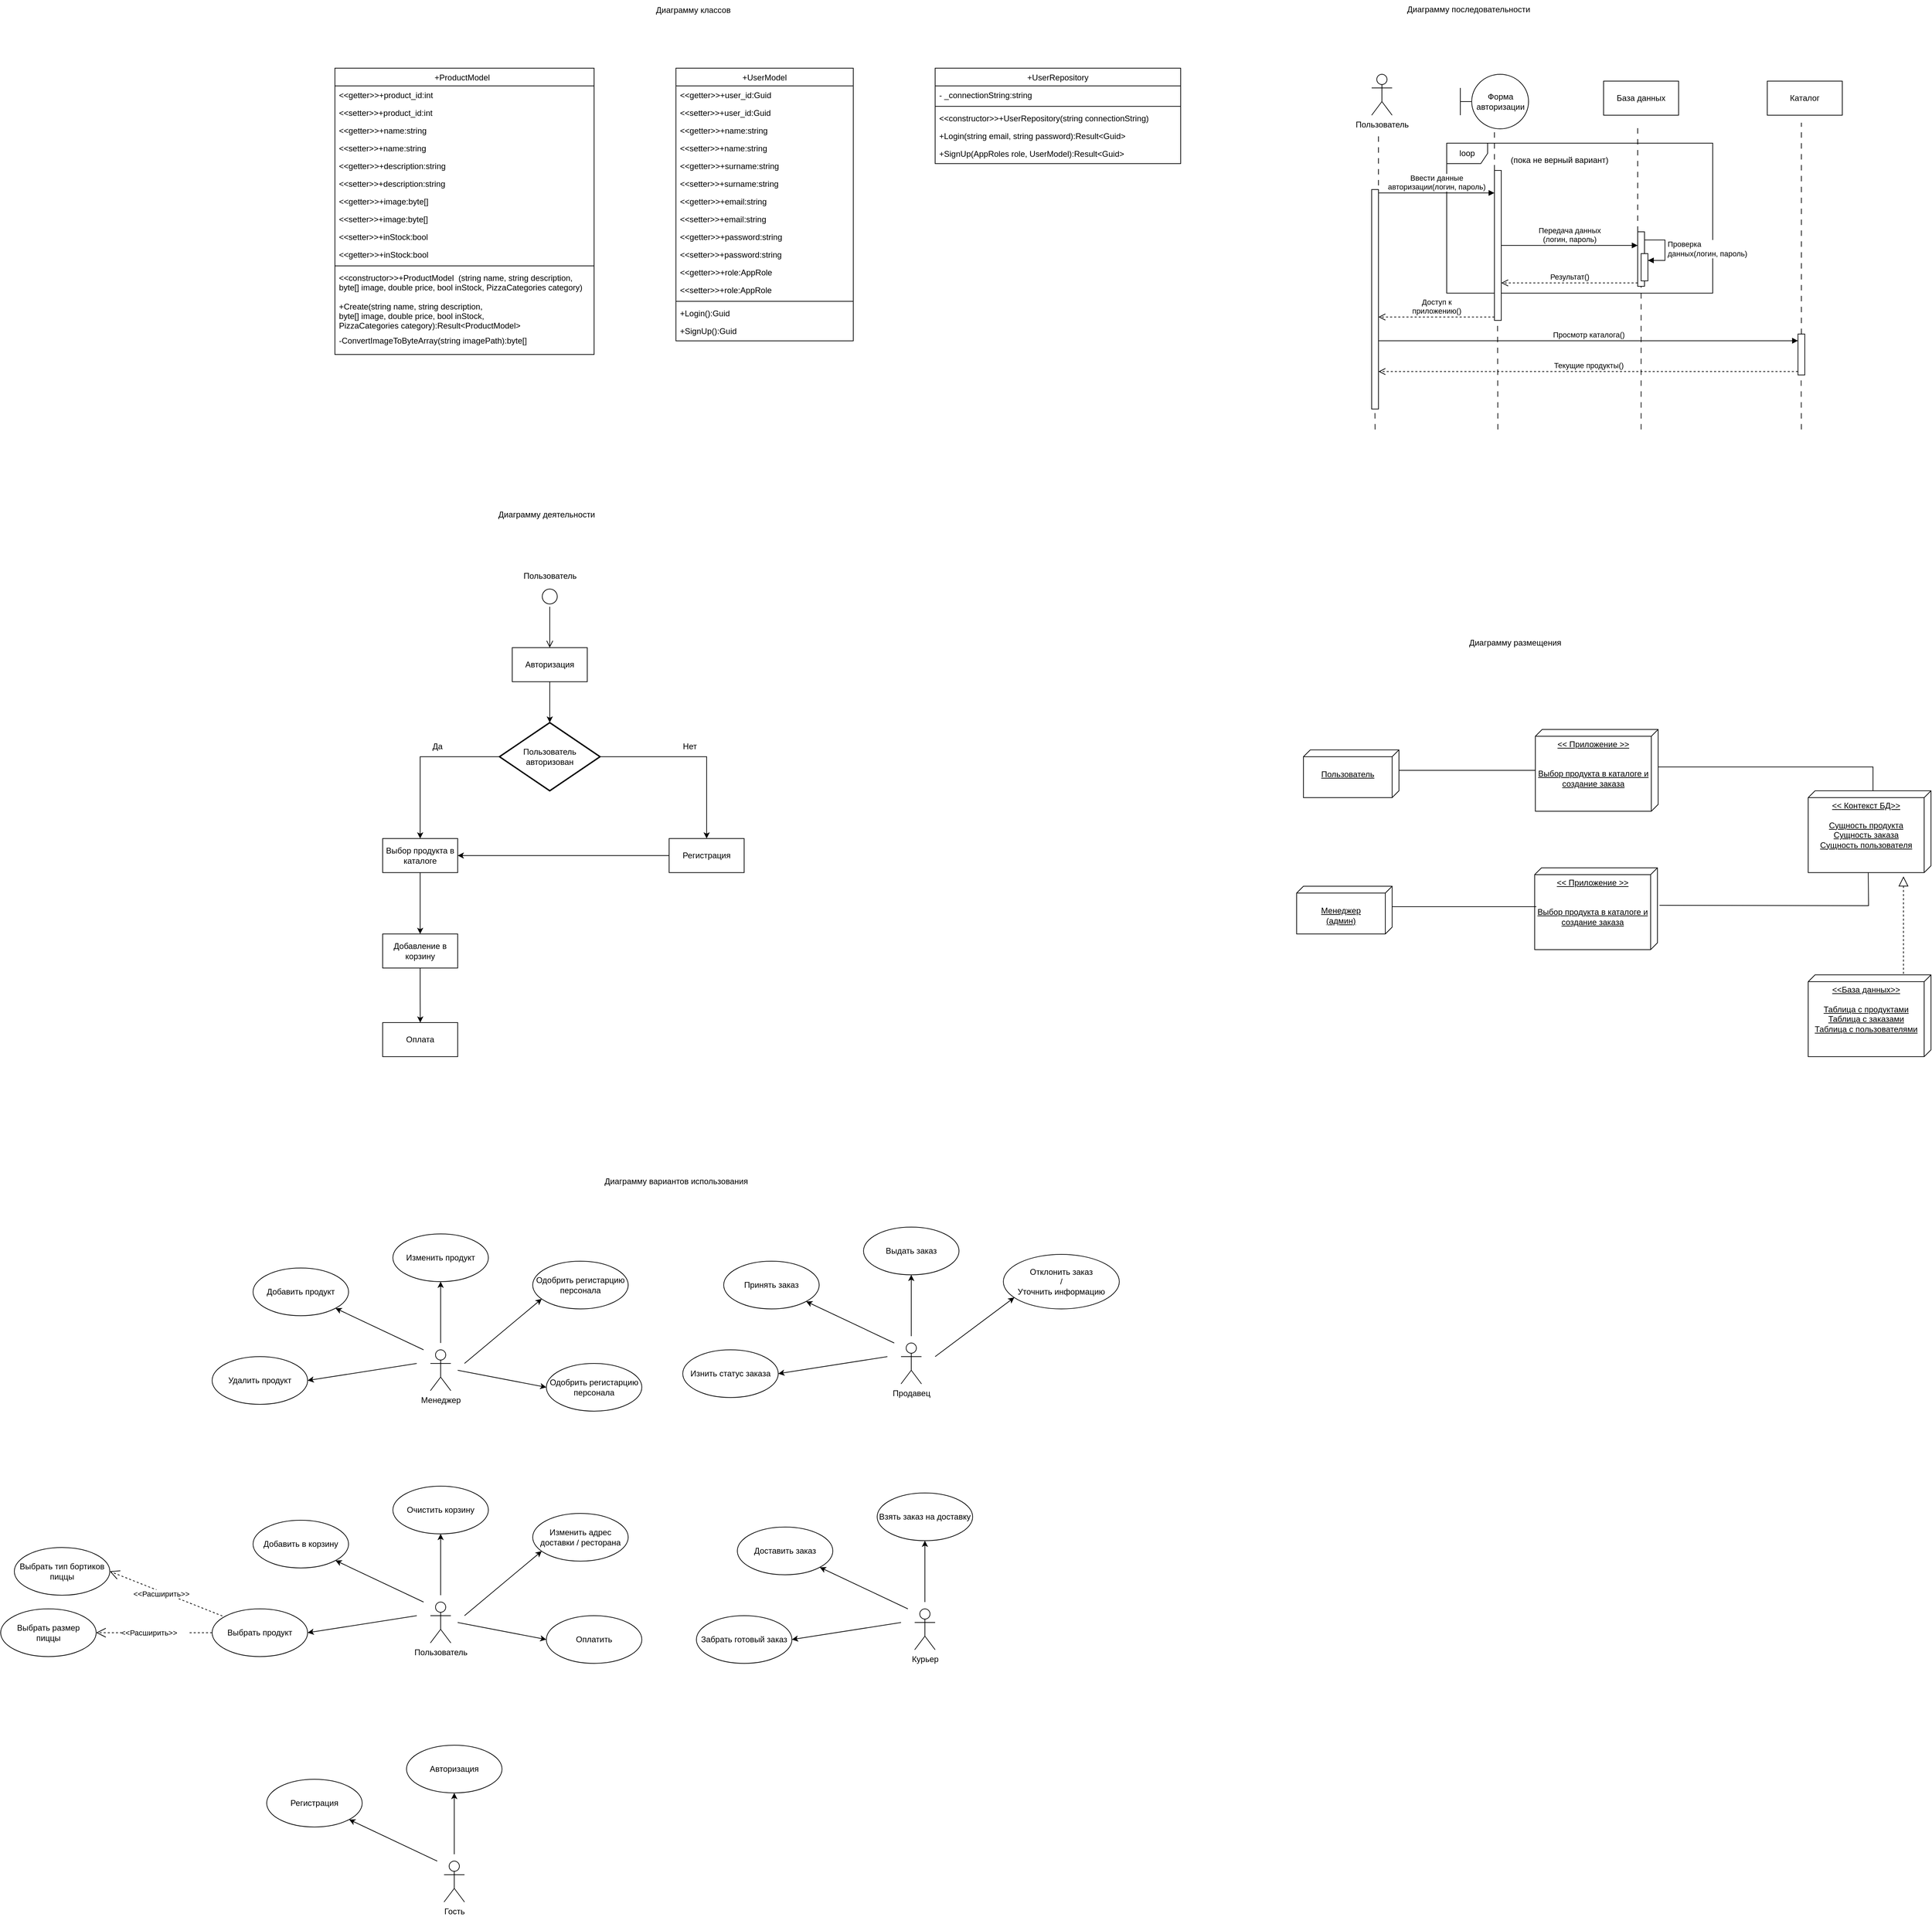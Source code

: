 <mxfile version="23.0.2" type="device">
  <diagram name="Страница — 1" id="AqT54YZKVvTG2FDtbktm">
    <mxGraphModel dx="1154" dy="1438" grid="1" gridSize="10" guides="1" tooltips="1" connect="1" arrows="1" fold="1" page="0" pageScale="1" pageWidth="850" pageHeight="1100" math="0" shadow="0">
      <root>
        <mxCell id="0" />
        <mxCell id="1" parent="0" />
        <mxCell id="FaiDNbWziGu28Ss7Wq-9-161" value="loop" style="shape=umlFrame;whiteSpace=wrap;html=1;pointerEvents=0;" parent="1" vertex="1">
          <mxGeometry x="3300" y="290" width="390" height="220" as="geometry" />
        </mxCell>
        <mxCell id="FaiDNbWziGu28Ss7Wq-9-14" value="+ProductModel  " style="swimlane;fontStyle=0;align=center;verticalAlign=top;childLayout=stackLayout;horizontal=1;startSize=26;horizontalStack=0;resizeParent=1;resizeLast=0;collapsible=1;marginBottom=0;rounded=0;shadow=0;strokeWidth=1;" parent="1" vertex="1">
          <mxGeometry x="1670" y="180" width="380" height="420" as="geometry">
            <mxRectangle x="230" y="140" width="160" height="26" as="alternateBounds" />
          </mxGeometry>
        </mxCell>
        <mxCell id="FaiDNbWziGu28Ss7Wq-9-15" value="&lt;&lt;getter&gt;&gt;+product_id:int" style="text;align=left;verticalAlign=top;spacingLeft=4;spacingRight=4;overflow=hidden;rotatable=0;points=[[0,0.5],[1,0.5]];portConstraint=eastwest;" parent="FaiDNbWziGu28Ss7Wq-9-14" vertex="1">
          <mxGeometry y="26" width="380" height="26" as="geometry" />
        </mxCell>
        <mxCell id="FaiDNbWziGu28Ss7Wq-9-16" value="&lt;&lt;setter&gt;&gt;+product_id:int" style="text;align=left;verticalAlign=top;spacingLeft=4;spacingRight=4;overflow=hidden;rotatable=0;points=[[0,0.5],[1,0.5]];portConstraint=eastwest;rounded=0;shadow=0;html=0;" parent="FaiDNbWziGu28Ss7Wq-9-14" vertex="1">
          <mxGeometry y="52" width="380" height="26" as="geometry" />
        </mxCell>
        <mxCell id="FaiDNbWziGu28Ss7Wq-9-20" value="&lt;&lt;getter&gt;&gt;+name:string" style="text;align=left;verticalAlign=top;spacingLeft=4;spacingRight=4;overflow=hidden;rotatable=0;points=[[0,0.5],[1,0.5]];portConstraint=eastwest;" parent="FaiDNbWziGu28Ss7Wq-9-14" vertex="1">
          <mxGeometry y="78" width="380" height="26" as="geometry" />
        </mxCell>
        <mxCell id="FaiDNbWziGu28Ss7Wq-9-21" value="&lt;&lt;setter&gt;&gt;+name:string" style="text;align=left;verticalAlign=top;spacingLeft=4;spacingRight=4;overflow=hidden;rotatable=0;points=[[0,0.5],[1,0.5]];portConstraint=eastwest;rounded=0;shadow=0;html=0;" parent="FaiDNbWziGu28Ss7Wq-9-14" vertex="1">
          <mxGeometry y="104" width="380" height="26" as="geometry" />
        </mxCell>
        <mxCell id="FaiDNbWziGu28Ss7Wq-9-24" value="&lt;&lt;getter&gt;&gt;+description:string" style="text;align=left;verticalAlign=top;spacingLeft=4;spacingRight=4;overflow=hidden;rotatable=0;points=[[0,0.5],[1,0.5]];portConstraint=eastwest;" parent="FaiDNbWziGu28Ss7Wq-9-14" vertex="1">
          <mxGeometry y="130" width="380" height="26" as="geometry" />
        </mxCell>
        <mxCell id="FaiDNbWziGu28Ss7Wq-9-25" value="&lt;&lt;setter&gt;&gt;+description:string" style="text;align=left;verticalAlign=top;spacingLeft=4;spacingRight=4;overflow=hidden;rotatable=0;points=[[0,0.5],[1,0.5]];portConstraint=eastwest;rounded=0;shadow=0;html=0;" parent="FaiDNbWziGu28Ss7Wq-9-14" vertex="1">
          <mxGeometry y="156" width="380" height="26" as="geometry" />
        </mxCell>
        <mxCell id="FaiDNbWziGu28Ss7Wq-9-22" value="&lt;&lt;getter&gt;&gt;+image:byte[]" style="text;align=left;verticalAlign=top;spacingLeft=4;spacingRight=4;overflow=hidden;rotatable=0;points=[[0,0.5],[1,0.5]];portConstraint=eastwest;" parent="FaiDNbWziGu28Ss7Wq-9-14" vertex="1">
          <mxGeometry y="182" width="380" height="26" as="geometry" />
        </mxCell>
        <mxCell id="FaiDNbWziGu28Ss7Wq-9-23" value="&lt;&lt;setter&gt;&gt;+image:byte[]" style="text;align=left;verticalAlign=top;spacingLeft=4;spacingRight=4;overflow=hidden;rotatable=0;points=[[0,0.5],[1,0.5]];portConstraint=eastwest;rounded=0;shadow=0;html=0;" parent="FaiDNbWziGu28Ss7Wq-9-14" vertex="1">
          <mxGeometry y="208" width="380" height="26" as="geometry" />
        </mxCell>
        <mxCell id="FaiDNbWziGu28Ss7Wq-9-26" value="&lt;&lt;setter&gt;&gt;+inStock:bool" style="text;align=left;verticalAlign=top;spacingLeft=4;spacingRight=4;overflow=hidden;rotatable=0;points=[[0,0.5],[1,0.5]];portConstraint=eastwest;rounded=0;shadow=0;html=0;" parent="FaiDNbWziGu28Ss7Wq-9-14" vertex="1">
          <mxGeometry y="234" width="380" height="26" as="geometry" />
        </mxCell>
        <mxCell id="FaiDNbWziGu28Ss7Wq-9-27" value="&lt;&lt;getter&gt;&gt;+inStock:bool" style="text;align=left;verticalAlign=top;spacingLeft=4;spacingRight=4;overflow=hidden;rotatable=0;points=[[0,0.5],[1,0.5]];portConstraint=eastwest;" parent="FaiDNbWziGu28Ss7Wq-9-14" vertex="1">
          <mxGeometry y="260" width="380" height="26" as="geometry" />
        </mxCell>
        <mxCell id="FaiDNbWziGu28Ss7Wq-9-17" value="" style="line;html=1;strokeWidth=1;align=left;verticalAlign=middle;spacingTop=-1;spacingLeft=3;spacingRight=3;rotatable=0;labelPosition=right;points=[];portConstraint=eastwest;" parent="FaiDNbWziGu28Ss7Wq-9-14" vertex="1">
          <mxGeometry y="286" width="380" height="8" as="geometry" />
        </mxCell>
        <mxCell id="FaiDNbWziGu28Ss7Wq-9-18" value="&lt;&lt;constructor&gt;&gt;+ProductModel  (string name, string description,&#xa;byte[] image, double price, bool inStock, PizzaCategories category)" style="text;align=left;verticalAlign=top;spacingLeft=4;spacingRight=4;overflow=hidden;rotatable=0;points=[[0,0.5],[1,0.5]];portConstraint=eastwest;" parent="FaiDNbWziGu28Ss7Wq-9-14" vertex="1">
          <mxGeometry y="294" width="380" height="42" as="geometry" />
        </mxCell>
        <mxCell id="FaiDNbWziGu28Ss7Wq-9-19" value="+Create(string name, string description,&#xa;byte[] image, double price, bool inStock, &#xa;PizzaCategories category):Result&lt;ProductModel&gt;" style="text;align=left;verticalAlign=top;spacingLeft=4;spacingRight=4;overflow=hidden;rotatable=0;points=[[0,0.5],[1,0.5]];portConstraint=eastwest;" parent="FaiDNbWziGu28Ss7Wq-9-14" vertex="1">
          <mxGeometry y="336" width="380" height="50" as="geometry" />
        </mxCell>
        <mxCell id="FaiDNbWziGu28Ss7Wq-9-28" value="-ConvertImageToByteArray(string imagePath):byte[]" style="text;align=left;verticalAlign=top;spacingLeft=4;spacingRight=4;overflow=hidden;rotatable=0;points=[[0,0.5],[1,0.5]];portConstraint=eastwest;" parent="FaiDNbWziGu28Ss7Wq-9-14" vertex="1">
          <mxGeometry y="386" width="380" height="34" as="geometry" />
        </mxCell>
        <mxCell id="FaiDNbWziGu28Ss7Wq-9-33" value="+UserModel" style="swimlane;fontStyle=0;align=center;verticalAlign=top;childLayout=stackLayout;horizontal=1;startSize=26;horizontalStack=0;resizeParent=1;resizeLast=0;collapsible=1;marginBottom=0;rounded=0;shadow=0;strokeWidth=1;" parent="1" vertex="1">
          <mxGeometry x="2170" y="180" width="260" height="400" as="geometry">
            <mxRectangle x="230" y="140" width="160" height="26" as="alternateBounds" />
          </mxGeometry>
        </mxCell>
        <mxCell id="FaiDNbWziGu28Ss7Wq-9-34" value="&lt;&lt;getter&gt;&gt;+user_id:Guid" style="text;align=left;verticalAlign=top;spacingLeft=4;spacingRight=4;overflow=hidden;rotatable=0;points=[[0,0.5],[1,0.5]];portConstraint=eastwest;" parent="FaiDNbWziGu28Ss7Wq-9-33" vertex="1">
          <mxGeometry y="26" width="260" height="26" as="geometry" />
        </mxCell>
        <mxCell id="FaiDNbWziGu28Ss7Wq-9-35" value="&lt;&lt;setter&gt;&gt;+user_id:Guid" style="text;align=left;verticalAlign=top;spacingLeft=4;spacingRight=4;overflow=hidden;rotatable=0;points=[[0,0.5],[1,0.5]];portConstraint=eastwest;rounded=0;shadow=0;html=0;" parent="FaiDNbWziGu28Ss7Wq-9-33" vertex="1">
          <mxGeometry y="52" width="260" height="26" as="geometry" />
        </mxCell>
        <mxCell id="FaiDNbWziGu28Ss7Wq-9-41" value="&lt;&lt;getter&gt;&gt;+name:string" style="text;align=left;verticalAlign=top;spacingLeft=4;spacingRight=4;overflow=hidden;rotatable=0;points=[[0,0.5],[1,0.5]];portConstraint=eastwest;" parent="FaiDNbWziGu28Ss7Wq-9-33" vertex="1">
          <mxGeometry y="78" width="260" height="26" as="geometry" />
        </mxCell>
        <mxCell id="FaiDNbWziGu28Ss7Wq-9-42" value="&lt;&lt;setter&gt;&gt;+name:string" style="text;align=left;verticalAlign=top;spacingLeft=4;spacingRight=4;overflow=hidden;rotatable=0;points=[[0,0.5],[1,0.5]];portConstraint=eastwest;rounded=0;shadow=0;html=0;" parent="FaiDNbWziGu28Ss7Wq-9-33" vertex="1">
          <mxGeometry y="104" width="260" height="26" as="geometry" />
        </mxCell>
        <mxCell id="FaiDNbWziGu28Ss7Wq-9-44" value="&lt;&lt;getter&gt;&gt;+surname:string" style="text;align=left;verticalAlign=top;spacingLeft=4;spacingRight=4;overflow=hidden;rotatable=0;points=[[0,0.5],[1,0.5]];portConstraint=eastwest;" parent="FaiDNbWziGu28Ss7Wq-9-33" vertex="1">
          <mxGeometry y="130" width="260" height="26" as="geometry" />
        </mxCell>
        <mxCell id="FaiDNbWziGu28Ss7Wq-9-43" value="&lt;&lt;setter&gt;&gt;+surname:string" style="text;align=left;verticalAlign=top;spacingLeft=4;spacingRight=4;overflow=hidden;rotatable=0;points=[[0,0.5],[1,0.5]];portConstraint=eastwest;rounded=0;shadow=0;html=0;" parent="FaiDNbWziGu28Ss7Wq-9-33" vertex="1">
          <mxGeometry y="156" width="260" height="26" as="geometry" />
        </mxCell>
        <mxCell id="FaiDNbWziGu28Ss7Wq-9-45" value="&lt;&lt;getter&gt;&gt;+email:string" style="text;align=left;verticalAlign=top;spacingLeft=4;spacingRight=4;overflow=hidden;rotatable=0;points=[[0,0.5],[1,0.5]];portConstraint=eastwest;" parent="FaiDNbWziGu28Ss7Wq-9-33" vertex="1">
          <mxGeometry y="182" width="260" height="26" as="geometry" />
        </mxCell>
        <mxCell id="FaiDNbWziGu28Ss7Wq-9-46" value="&lt;&lt;setter&gt;&gt;+email:string" style="text;align=left;verticalAlign=top;spacingLeft=4;spacingRight=4;overflow=hidden;rotatable=0;points=[[0,0.5],[1,0.5]];portConstraint=eastwest;rounded=0;shadow=0;html=0;" parent="FaiDNbWziGu28Ss7Wq-9-33" vertex="1">
          <mxGeometry y="208" width="260" height="26" as="geometry" />
        </mxCell>
        <mxCell id="FaiDNbWziGu28Ss7Wq-9-48" value="&lt;&lt;getter&gt;&gt;+password:string" style="text;align=left;verticalAlign=top;spacingLeft=4;spacingRight=4;overflow=hidden;rotatable=0;points=[[0,0.5],[1,0.5]];portConstraint=eastwest;" parent="FaiDNbWziGu28Ss7Wq-9-33" vertex="1">
          <mxGeometry y="234" width="260" height="26" as="geometry" />
        </mxCell>
        <mxCell id="FaiDNbWziGu28Ss7Wq-9-47" value="&lt;&lt;setter&gt;&gt;+password:string" style="text;align=left;verticalAlign=top;spacingLeft=4;spacingRight=4;overflow=hidden;rotatable=0;points=[[0,0.5],[1,0.5]];portConstraint=eastwest;rounded=0;shadow=0;html=0;" parent="FaiDNbWziGu28Ss7Wq-9-33" vertex="1">
          <mxGeometry y="260" width="260" height="26" as="geometry" />
        </mxCell>
        <mxCell id="FaiDNbWziGu28Ss7Wq-9-50" value="&lt;&lt;getter&gt;&gt;+role:AppRole" style="text;align=left;verticalAlign=top;spacingLeft=4;spacingRight=4;overflow=hidden;rotatable=0;points=[[0,0.5],[1,0.5]];portConstraint=eastwest;" parent="FaiDNbWziGu28Ss7Wq-9-33" vertex="1">
          <mxGeometry y="286" width="260" height="26" as="geometry" />
        </mxCell>
        <mxCell id="FaiDNbWziGu28Ss7Wq-9-49" value="&lt;&lt;setter&gt;&gt;+role:AppRole" style="text;align=left;verticalAlign=top;spacingLeft=4;spacingRight=4;overflow=hidden;rotatable=0;points=[[0,0.5],[1,0.5]];portConstraint=eastwest;rounded=0;shadow=0;html=0;" parent="FaiDNbWziGu28Ss7Wq-9-33" vertex="1">
          <mxGeometry y="312" width="260" height="26" as="geometry" />
        </mxCell>
        <mxCell id="FaiDNbWziGu28Ss7Wq-9-36" value="" style="line;html=1;strokeWidth=1;align=left;verticalAlign=middle;spacingTop=-1;spacingLeft=3;spacingRight=3;rotatable=0;labelPosition=right;points=[];portConstraint=eastwest;" parent="FaiDNbWziGu28Ss7Wq-9-33" vertex="1">
          <mxGeometry y="338" width="260" height="8" as="geometry" />
        </mxCell>
        <mxCell id="FaiDNbWziGu28Ss7Wq-9-38" value="+Login():Guid" style="text;align=left;verticalAlign=top;spacingLeft=4;spacingRight=4;overflow=hidden;rotatable=0;points=[[0,0.5],[1,0.5]];portConstraint=eastwest;" parent="FaiDNbWziGu28Ss7Wq-9-33" vertex="1">
          <mxGeometry y="346" width="260" height="26" as="geometry" />
        </mxCell>
        <mxCell id="FaiDNbWziGu28Ss7Wq-9-39" value="+SignUp():Guid" style="text;align=left;verticalAlign=top;spacingLeft=4;spacingRight=4;overflow=hidden;rotatable=0;points=[[0,0.5],[1,0.5]];portConstraint=eastwest;" parent="FaiDNbWziGu28Ss7Wq-9-33" vertex="1">
          <mxGeometry y="372" width="260" height="26" as="geometry" />
        </mxCell>
        <mxCell id="FaiDNbWziGu28Ss7Wq-9-52" value="+UserRepository" style="swimlane;fontStyle=0;align=center;verticalAlign=top;childLayout=stackLayout;horizontal=1;startSize=26;horizontalStack=0;resizeParent=1;resizeLast=0;collapsible=1;marginBottom=0;rounded=0;shadow=0;strokeWidth=1;" parent="1" vertex="1">
          <mxGeometry x="2550" y="180" width="360" height="140" as="geometry">
            <mxRectangle x="230" y="140" width="160" height="26" as="alternateBounds" />
          </mxGeometry>
        </mxCell>
        <mxCell id="FaiDNbWziGu28Ss7Wq-9-53" value="- _connectionString:string" style="text;align=left;verticalAlign=top;spacingLeft=4;spacingRight=4;overflow=hidden;rotatable=0;points=[[0,0.5],[1,0.5]];portConstraint=eastwest;" parent="FaiDNbWziGu28Ss7Wq-9-52" vertex="1">
          <mxGeometry y="26" width="360" height="26" as="geometry" />
        </mxCell>
        <mxCell id="FaiDNbWziGu28Ss7Wq-9-65" value="" style="line;html=1;strokeWidth=1;align=left;verticalAlign=middle;spacingTop=-1;spacingLeft=3;spacingRight=3;rotatable=0;labelPosition=right;points=[];portConstraint=eastwest;" parent="FaiDNbWziGu28Ss7Wq-9-52" vertex="1">
          <mxGeometry y="52" width="360" height="8" as="geometry" />
        </mxCell>
        <mxCell id="FaiDNbWziGu28Ss7Wq-9-68" value="&lt;&lt;constructor&gt;&gt;+UserRepository(string connectionString)" style="text;align=left;verticalAlign=top;spacingLeft=4;spacingRight=4;overflow=hidden;rotatable=0;points=[[0,0.5],[1,0.5]];portConstraint=eastwest;" parent="FaiDNbWziGu28Ss7Wq-9-52" vertex="1">
          <mxGeometry y="60" width="360" height="26" as="geometry" />
        </mxCell>
        <mxCell id="FaiDNbWziGu28Ss7Wq-9-66" value="+Login(string email, string password):Result&lt;Guid&gt;" style="text;align=left;verticalAlign=top;spacingLeft=4;spacingRight=4;overflow=hidden;rotatable=0;points=[[0,0.5],[1,0.5]];portConstraint=eastwest;" parent="FaiDNbWziGu28Ss7Wq-9-52" vertex="1">
          <mxGeometry y="86" width="360" height="26" as="geometry" />
        </mxCell>
        <mxCell id="FaiDNbWziGu28Ss7Wq-9-67" value="+SignUp(AppRoles role, UserModel):Result&lt;Guid&gt;" style="text;align=left;verticalAlign=top;spacingLeft=4;spacingRight=4;overflow=hidden;rotatable=0;points=[[0,0.5],[1,0.5]];portConstraint=eastwest;" parent="FaiDNbWziGu28Ss7Wq-9-52" vertex="1">
          <mxGeometry y="112" width="360" height="26" as="geometry" />
        </mxCell>
        <mxCell id="FaiDNbWziGu28Ss7Wq-9-69" value="" style="ellipse;html=1;shape=startState;" parent="1" vertex="1">
          <mxGeometry x="1970" y="940" width="30" height="30" as="geometry" />
        </mxCell>
        <mxCell id="FaiDNbWziGu28Ss7Wq-9-70" value="" style="edgeStyle=orthogonalEdgeStyle;html=1;verticalAlign=bottom;endArrow=open;endSize=8;rounded=0;" parent="1" source="FaiDNbWziGu28Ss7Wq-9-69" edge="1">
          <mxGeometry relative="1" as="geometry">
            <mxPoint x="1985" y="1030" as="targetPoint" />
          </mxGeometry>
        </mxCell>
        <mxCell id="FaiDNbWziGu28Ss7Wq-9-71" value="Пользователь" style="text;html=1;align=center;verticalAlign=middle;resizable=0;points=[];autosize=1;strokeColor=none;fillColor=none;" parent="1" vertex="1">
          <mxGeometry x="1935" y="910" width="100" height="30" as="geometry" />
        </mxCell>
        <mxCell id="FaiDNbWziGu28Ss7Wq-9-72" value="Авторизация" style="html=1;whiteSpace=wrap;" parent="1" vertex="1">
          <mxGeometry x="1930" y="1030" width="110" height="50" as="geometry" />
        </mxCell>
        <mxCell id="FaiDNbWziGu28Ss7Wq-9-77" style="edgeStyle=orthogonalEdgeStyle;rounded=0;orthogonalLoop=1;jettySize=auto;html=1;exitX=1;exitY=0.5;exitDx=0;exitDy=0;exitPerimeter=0;entryX=0.5;entryY=0;entryDx=0;entryDy=0;" parent="1" source="FaiDNbWziGu28Ss7Wq-9-73" target="FaiDNbWziGu28Ss7Wq-9-75" edge="1">
          <mxGeometry relative="1" as="geometry" />
        </mxCell>
        <mxCell id="FaiDNbWziGu28Ss7Wq-9-78" style="edgeStyle=orthogonalEdgeStyle;rounded=0;orthogonalLoop=1;jettySize=auto;html=1;exitX=0;exitY=0.5;exitDx=0;exitDy=0;exitPerimeter=0;entryX=0.5;entryY=0;entryDx=0;entryDy=0;" parent="1" source="FaiDNbWziGu28Ss7Wq-9-73" target="FaiDNbWziGu28Ss7Wq-9-76" edge="1">
          <mxGeometry relative="1" as="geometry" />
        </mxCell>
        <mxCell id="FaiDNbWziGu28Ss7Wq-9-73" value="Пользователь авторизован" style="strokeWidth=2;html=1;shape=mxgraph.flowchart.decision;whiteSpace=wrap;" parent="1" vertex="1">
          <mxGeometry x="1911.25" y="1140" width="147.5" height="100" as="geometry" />
        </mxCell>
        <mxCell id="FaiDNbWziGu28Ss7Wq-9-74" style="edgeStyle=orthogonalEdgeStyle;rounded=0;orthogonalLoop=1;jettySize=auto;html=1;exitX=0.5;exitY=1;exitDx=0;exitDy=0;entryX=0.5;entryY=0;entryDx=0;entryDy=0;entryPerimeter=0;" parent="1" source="FaiDNbWziGu28Ss7Wq-9-72" target="FaiDNbWziGu28Ss7Wq-9-73" edge="1">
          <mxGeometry relative="1" as="geometry" />
        </mxCell>
        <mxCell id="FaiDNbWziGu28Ss7Wq-9-81" style="edgeStyle=orthogonalEdgeStyle;rounded=0;orthogonalLoop=1;jettySize=auto;html=1;exitX=0;exitY=0.5;exitDx=0;exitDy=0;entryX=1;entryY=0.5;entryDx=0;entryDy=0;" parent="1" source="FaiDNbWziGu28Ss7Wq-9-75" target="FaiDNbWziGu28Ss7Wq-9-76" edge="1">
          <mxGeometry relative="1" as="geometry" />
        </mxCell>
        <mxCell id="FaiDNbWziGu28Ss7Wq-9-75" value="Регистрация" style="html=1;whiteSpace=wrap;" parent="1" vertex="1">
          <mxGeometry x="2160" y="1310" width="110" height="50" as="geometry" />
        </mxCell>
        <mxCell id="FaiDNbWziGu28Ss7Wq-9-83" style="edgeStyle=orthogonalEdgeStyle;rounded=0;orthogonalLoop=1;jettySize=auto;html=1;exitX=0.5;exitY=1;exitDx=0;exitDy=0;entryX=0.5;entryY=0;entryDx=0;entryDy=0;" parent="1" source="FaiDNbWziGu28Ss7Wq-9-76" target="FaiDNbWziGu28Ss7Wq-9-82" edge="1">
          <mxGeometry relative="1" as="geometry" />
        </mxCell>
        <mxCell id="FaiDNbWziGu28Ss7Wq-9-76" value="Выбор продукта в каталоге" style="html=1;whiteSpace=wrap;" parent="1" vertex="1">
          <mxGeometry x="1740" y="1310" width="110" height="50" as="geometry" />
        </mxCell>
        <mxCell id="FaiDNbWziGu28Ss7Wq-9-79" value="Да" style="text;html=1;align=center;verticalAlign=middle;resizable=0;points=[];autosize=1;strokeColor=none;fillColor=none;" parent="1" vertex="1">
          <mxGeometry x="1800" y="1160" width="40" height="30" as="geometry" />
        </mxCell>
        <mxCell id="FaiDNbWziGu28Ss7Wq-9-80" value="Нет" style="text;html=1;align=center;verticalAlign=middle;resizable=0;points=[];autosize=1;strokeColor=none;fillColor=none;" parent="1" vertex="1">
          <mxGeometry x="2170" y="1160" width="40" height="30" as="geometry" />
        </mxCell>
        <mxCell id="FaiDNbWziGu28Ss7Wq-9-84" style="edgeStyle=orthogonalEdgeStyle;rounded=0;orthogonalLoop=1;jettySize=auto;html=1;exitX=0.5;exitY=1;exitDx=0;exitDy=0;" parent="1" source="FaiDNbWziGu28Ss7Wq-9-82" edge="1">
          <mxGeometry relative="1" as="geometry">
            <mxPoint x="1795.167" y="1580" as="targetPoint" />
          </mxGeometry>
        </mxCell>
        <mxCell id="FaiDNbWziGu28Ss7Wq-9-82" value="Добавление в корзину" style="html=1;whiteSpace=wrap;" parent="1" vertex="1">
          <mxGeometry x="1740" y="1450" width="110" height="50" as="geometry" />
        </mxCell>
        <mxCell id="FaiDNbWziGu28Ss7Wq-9-85" value="Оплата" style="html=1;whiteSpace=wrap;" parent="1" vertex="1">
          <mxGeometry x="1740" y="1580" width="110" height="50" as="geometry" />
        </mxCell>
        <mxCell id="FaiDNbWziGu28Ss7Wq-9-86" value="Менеджер" style="shape=umlActor;verticalLabelPosition=bottom;verticalAlign=top;html=1;" parent="1" vertex="1">
          <mxGeometry x="1810" y="2060" width="30" height="60" as="geometry" />
        </mxCell>
        <mxCell id="FaiDNbWziGu28Ss7Wq-9-88" value="Одобрить регистарцию персонала" style="ellipse;whiteSpace=wrap;html=1;" parent="1" vertex="1">
          <mxGeometry x="1960" y="1930" width="140" height="70" as="geometry" />
        </mxCell>
        <mxCell id="FaiDNbWziGu28Ss7Wq-9-89" value="Изменить продукт" style="ellipse;whiteSpace=wrap;html=1;" parent="1" vertex="1">
          <mxGeometry x="1755" y="1890" width="140" height="70" as="geometry" />
        </mxCell>
        <mxCell id="FaiDNbWziGu28Ss7Wq-9-90" value="Добавить продукт" style="ellipse;whiteSpace=wrap;html=1;" parent="1" vertex="1">
          <mxGeometry x="1550" y="1940" width="140" height="70" as="geometry" />
        </mxCell>
        <mxCell id="FaiDNbWziGu28Ss7Wq-9-91" value="Удалить продукт" style="ellipse;whiteSpace=wrap;html=1;" parent="1" vertex="1">
          <mxGeometry x="1490" y="2070" width="140" height="70" as="geometry" />
        </mxCell>
        <mxCell id="FaiDNbWziGu28Ss7Wq-9-94" value="Одобрить регистарцию персонала" style="ellipse;whiteSpace=wrap;html=1;" parent="1" vertex="1">
          <mxGeometry x="1980" y="2080" width="140" height="70" as="geometry" />
        </mxCell>
        <mxCell id="FaiDNbWziGu28Ss7Wq-9-100" value="" style="edgeStyle=none;orthogonalLoop=1;jettySize=auto;html=1;rounded=0;entryX=0;entryY=0.5;entryDx=0;entryDy=0;" parent="1" target="FaiDNbWziGu28Ss7Wq-9-94" edge="1">
          <mxGeometry width="100" relative="1" as="geometry">
            <mxPoint x="1850" y="2090" as="sourcePoint" />
            <mxPoint x="1920" y="2100" as="targetPoint" />
            <Array as="points" />
          </mxGeometry>
        </mxCell>
        <mxCell id="FaiDNbWziGu28Ss7Wq-9-101" value="" style="edgeStyle=none;orthogonalLoop=1;jettySize=auto;html=1;rounded=0;entryX=0.095;entryY=0.789;entryDx=0;entryDy=0;entryPerimeter=0;" parent="1" target="FaiDNbWziGu28Ss7Wq-9-88" edge="1">
          <mxGeometry width="100" relative="1" as="geometry">
            <mxPoint x="1860" y="2080" as="sourcePoint" />
            <mxPoint x="1990" y="2125" as="targetPoint" />
            <Array as="points" />
          </mxGeometry>
        </mxCell>
        <mxCell id="FaiDNbWziGu28Ss7Wq-9-102" value="" style="edgeStyle=none;orthogonalLoop=1;jettySize=auto;html=1;rounded=0;entryX=0.5;entryY=1;entryDx=0;entryDy=0;" parent="1" target="FaiDNbWziGu28Ss7Wq-9-89" edge="1">
          <mxGeometry width="100" relative="1" as="geometry">
            <mxPoint x="1825" y="2050" as="sourcePoint" />
            <mxPoint x="1983" y="1995" as="targetPoint" />
            <Array as="points" />
          </mxGeometry>
        </mxCell>
        <mxCell id="FaiDNbWziGu28Ss7Wq-9-103" value="" style="edgeStyle=none;orthogonalLoop=1;jettySize=auto;html=1;rounded=0;" parent="1" target="FaiDNbWziGu28Ss7Wq-9-90" edge="1">
          <mxGeometry width="100" relative="1" as="geometry">
            <mxPoint x="1800" y="2060" as="sourcePoint" />
            <mxPoint x="1835" y="1970" as="targetPoint" />
            <Array as="points" />
          </mxGeometry>
        </mxCell>
        <mxCell id="FaiDNbWziGu28Ss7Wq-9-104" value="" style="edgeStyle=none;orthogonalLoop=1;jettySize=auto;html=1;rounded=0;entryX=1;entryY=0.5;entryDx=0;entryDy=0;" parent="1" target="FaiDNbWziGu28Ss7Wq-9-91" edge="1">
          <mxGeometry width="100" relative="1" as="geometry">
            <mxPoint x="1790" y="2080" as="sourcePoint" />
            <mxPoint x="1681" y="2009" as="targetPoint" />
            <Array as="points" />
          </mxGeometry>
        </mxCell>
        <mxCell id="FaiDNbWziGu28Ss7Wq-9-105" value="Продавец" style="shape=umlActor;verticalLabelPosition=bottom;verticalAlign=top;html=1;" parent="1" vertex="1">
          <mxGeometry x="2500" y="2050" width="30" height="60" as="geometry" />
        </mxCell>
        <mxCell id="FaiDNbWziGu28Ss7Wq-9-106" value="Отклонить заказ&lt;br&gt;/&lt;br&gt;Уточнить информацию" style="ellipse;whiteSpace=wrap;html=1;" parent="1" vertex="1">
          <mxGeometry x="2650" y="1920" width="170" height="80" as="geometry" />
        </mxCell>
        <mxCell id="FaiDNbWziGu28Ss7Wq-9-107" value="Выдать заказ" style="ellipse;whiteSpace=wrap;html=1;" parent="1" vertex="1">
          <mxGeometry x="2445" y="1880" width="140" height="70" as="geometry" />
        </mxCell>
        <mxCell id="FaiDNbWziGu28Ss7Wq-9-108" value="Принять заказ" style="ellipse;whiteSpace=wrap;html=1;" parent="1" vertex="1">
          <mxGeometry x="2240" y="1930" width="140" height="70" as="geometry" />
        </mxCell>
        <mxCell id="FaiDNbWziGu28Ss7Wq-9-109" value="Изнить статус заказа" style="ellipse;whiteSpace=wrap;html=1;" parent="1" vertex="1">
          <mxGeometry x="2180" y="2060" width="140" height="70" as="geometry" />
        </mxCell>
        <mxCell id="FaiDNbWziGu28Ss7Wq-9-112" value="" style="edgeStyle=none;orthogonalLoop=1;jettySize=auto;html=1;rounded=0;entryX=0.095;entryY=0.789;entryDx=0;entryDy=0;entryPerimeter=0;" parent="1" target="FaiDNbWziGu28Ss7Wq-9-106" edge="1">
          <mxGeometry width="100" relative="1" as="geometry">
            <mxPoint x="2550" y="2070" as="sourcePoint" />
            <mxPoint x="2680" y="2115" as="targetPoint" />
            <Array as="points" />
          </mxGeometry>
        </mxCell>
        <mxCell id="FaiDNbWziGu28Ss7Wq-9-113" value="" style="edgeStyle=none;orthogonalLoop=1;jettySize=auto;html=1;rounded=0;entryX=0.5;entryY=1;entryDx=0;entryDy=0;" parent="1" target="FaiDNbWziGu28Ss7Wq-9-107" edge="1">
          <mxGeometry width="100" relative="1" as="geometry">
            <mxPoint x="2515" y="2040" as="sourcePoint" />
            <mxPoint x="2673" y="1985" as="targetPoint" />
            <Array as="points" />
          </mxGeometry>
        </mxCell>
        <mxCell id="FaiDNbWziGu28Ss7Wq-9-114" value="" style="edgeStyle=none;orthogonalLoop=1;jettySize=auto;html=1;rounded=0;" parent="1" target="FaiDNbWziGu28Ss7Wq-9-108" edge="1">
          <mxGeometry width="100" relative="1" as="geometry">
            <mxPoint x="2490" y="2050" as="sourcePoint" />
            <mxPoint x="2525" y="1960" as="targetPoint" />
            <Array as="points" />
          </mxGeometry>
        </mxCell>
        <mxCell id="FaiDNbWziGu28Ss7Wq-9-115" value="" style="edgeStyle=none;orthogonalLoop=1;jettySize=auto;html=1;rounded=0;entryX=1;entryY=0.5;entryDx=0;entryDy=0;" parent="1" target="FaiDNbWziGu28Ss7Wq-9-109" edge="1">
          <mxGeometry width="100" relative="1" as="geometry">
            <mxPoint x="2480" y="2070" as="sourcePoint" />
            <mxPoint x="2371" y="1999" as="targetPoint" />
            <Array as="points" />
          </mxGeometry>
        </mxCell>
        <mxCell id="FaiDNbWziGu28Ss7Wq-9-116" value="Курьер" style="shape=umlActor;verticalLabelPosition=bottom;verticalAlign=top;html=1;" parent="1" vertex="1">
          <mxGeometry x="2520" y="2440" width="30" height="60" as="geometry" />
        </mxCell>
        <mxCell id="FaiDNbWziGu28Ss7Wq-9-118" value="Взять заказ на доставку" style="ellipse;whiteSpace=wrap;html=1;" parent="1" vertex="1">
          <mxGeometry x="2465" y="2270" width="140" height="70" as="geometry" />
        </mxCell>
        <mxCell id="FaiDNbWziGu28Ss7Wq-9-119" value="Доставить заказ" style="ellipse;whiteSpace=wrap;html=1;" parent="1" vertex="1">
          <mxGeometry x="2260" y="2320" width="140" height="70" as="geometry" />
        </mxCell>
        <mxCell id="FaiDNbWziGu28Ss7Wq-9-120" value="Забрать готовый заказ" style="ellipse;whiteSpace=wrap;html=1;" parent="1" vertex="1">
          <mxGeometry x="2200" y="2450" width="140" height="70" as="geometry" />
        </mxCell>
        <mxCell id="FaiDNbWziGu28Ss7Wq-9-122" value="" style="edgeStyle=none;orthogonalLoop=1;jettySize=auto;html=1;rounded=0;entryX=0.5;entryY=1;entryDx=0;entryDy=0;" parent="1" target="FaiDNbWziGu28Ss7Wq-9-118" edge="1">
          <mxGeometry width="100" relative="1" as="geometry">
            <mxPoint x="2535" y="2430" as="sourcePoint" />
            <mxPoint x="2693" y="2375" as="targetPoint" />
            <Array as="points" />
          </mxGeometry>
        </mxCell>
        <mxCell id="FaiDNbWziGu28Ss7Wq-9-123" value="" style="edgeStyle=none;orthogonalLoop=1;jettySize=auto;html=1;rounded=0;" parent="1" target="FaiDNbWziGu28Ss7Wq-9-119" edge="1">
          <mxGeometry width="100" relative="1" as="geometry">
            <mxPoint x="2510" y="2440" as="sourcePoint" />
            <mxPoint x="2545" y="2350" as="targetPoint" />
            <Array as="points" />
          </mxGeometry>
        </mxCell>
        <mxCell id="FaiDNbWziGu28Ss7Wq-9-124" value="" style="edgeStyle=none;orthogonalLoop=1;jettySize=auto;html=1;rounded=0;entryX=1;entryY=0.5;entryDx=0;entryDy=0;" parent="1" target="FaiDNbWziGu28Ss7Wq-9-120" edge="1">
          <mxGeometry width="100" relative="1" as="geometry">
            <mxPoint x="2500" y="2460" as="sourcePoint" />
            <mxPoint x="2391" y="2389" as="targetPoint" />
            <Array as="points" />
          </mxGeometry>
        </mxCell>
        <mxCell id="FaiDNbWziGu28Ss7Wq-9-125" value="Пользователь" style="shape=umlActor;verticalLabelPosition=bottom;verticalAlign=top;html=1;" parent="1" vertex="1">
          <mxGeometry x="1810" y="2430" width="30" height="60" as="geometry" />
        </mxCell>
        <mxCell id="FaiDNbWziGu28Ss7Wq-9-126" value="Изменить адрес&lt;br&gt;доставки / ресторана" style="ellipse;whiteSpace=wrap;html=1;" parent="1" vertex="1">
          <mxGeometry x="1960" y="2300" width="140" height="70" as="geometry" />
        </mxCell>
        <mxCell id="FaiDNbWziGu28Ss7Wq-9-127" value="Очистить корзину" style="ellipse;whiteSpace=wrap;html=1;" parent="1" vertex="1">
          <mxGeometry x="1755" y="2260" width="140" height="70" as="geometry" />
        </mxCell>
        <mxCell id="FaiDNbWziGu28Ss7Wq-9-128" value="Добавить в корзину" style="ellipse;whiteSpace=wrap;html=1;" parent="1" vertex="1">
          <mxGeometry x="1550" y="2310" width="140" height="70" as="geometry" />
        </mxCell>
        <mxCell id="FaiDNbWziGu28Ss7Wq-9-129" value="Выбрать продукт" style="ellipse;whiteSpace=wrap;html=1;" parent="1" vertex="1">
          <mxGeometry x="1490" y="2440" width="140" height="70" as="geometry" />
        </mxCell>
        <mxCell id="FaiDNbWziGu28Ss7Wq-9-130" value="Оплатить" style="ellipse;whiteSpace=wrap;html=1;" parent="1" vertex="1">
          <mxGeometry x="1980" y="2450" width="140" height="70" as="geometry" />
        </mxCell>
        <mxCell id="FaiDNbWziGu28Ss7Wq-9-131" value="" style="edgeStyle=none;orthogonalLoop=1;jettySize=auto;html=1;rounded=0;entryX=0;entryY=0.5;entryDx=0;entryDy=0;" parent="1" target="FaiDNbWziGu28Ss7Wq-9-130" edge="1">
          <mxGeometry width="100" relative="1" as="geometry">
            <mxPoint x="1850" y="2460" as="sourcePoint" />
            <mxPoint x="1920" y="2470" as="targetPoint" />
            <Array as="points" />
          </mxGeometry>
        </mxCell>
        <mxCell id="FaiDNbWziGu28Ss7Wq-9-132" value="" style="edgeStyle=none;orthogonalLoop=1;jettySize=auto;html=1;rounded=0;entryX=0.095;entryY=0.789;entryDx=0;entryDy=0;entryPerimeter=0;" parent="1" target="FaiDNbWziGu28Ss7Wq-9-126" edge="1">
          <mxGeometry width="100" relative="1" as="geometry">
            <mxPoint x="1860" y="2450" as="sourcePoint" />
            <mxPoint x="1990" y="2495" as="targetPoint" />
            <Array as="points" />
          </mxGeometry>
        </mxCell>
        <mxCell id="FaiDNbWziGu28Ss7Wq-9-133" value="" style="edgeStyle=none;orthogonalLoop=1;jettySize=auto;html=1;rounded=0;entryX=0.5;entryY=1;entryDx=0;entryDy=0;" parent="1" target="FaiDNbWziGu28Ss7Wq-9-127" edge="1">
          <mxGeometry width="100" relative="1" as="geometry">
            <mxPoint x="1825" y="2420" as="sourcePoint" />
            <mxPoint x="1983" y="2365" as="targetPoint" />
            <Array as="points" />
          </mxGeometry>
        </mxCell>
        <mxCell id="FaiDNbWziGu28Ss7Wq-9-134" value="" style="edgeStyle=none;orthogonalLoop=1;jettySize=auto;html=1;rounded=0;" parent="1" target="FaiDNbWziGu28Ss7Wq-9-128" edge="1">
          <mxGeometry width="100" relative="1" as="geometry">
            <mxPoint x="1800" y="2430" as="sourcePoint" />
            <mxPoint x="1835" y="2340" as="targetPoint" />
            <Array as="points" />
          </mxGeometry>
        </mxCell>
        <mxCell id="FaiDNbWziGu28Ss7Wq-9-135" value="" style="edgeStyle=none;orthogonalLoop=1;jettySize=auto;html=1;rounded=0;entryX=1;entryY=0.5;entryDx=0;entryDy=0;" parent="1" target="FaiDNbWziGu28Ss7Wq-9-129" edge="1">
          <mxGeometry width="100" relative="1" as="geometry">
            <mxPoint x="1790" y="2450" as="sourcePoint" />
            <mxPoint x="1681" y="2379" as="targetPoint" />
            <Array as="points" />
          </mxGeometry>
        </mxCell>
        <mxCell id="FaiDNbWziGu28Ss7Wq-9-136" value="Гость" style="shape=umlActor;verticalLabelPosition=bottom;verticalAlign=top;html=1;" parent="1" vertex="1">
          <mxGeometry x="1830" y="2810" width="30" height="60" as="geometry" />
        </mxCell>
        <mxCell id="FaiDNbWziGu28Ss7Wq-9-137" value="Авторизация" style="ellipse;whiteSpace=wrap;html=1;" parent="1" vertex="1">
          <mxGeometry x="1775" y="2640" width="140" height="70" as="geometry" />
        </mxCell>
        <mxCell id="FaiDNbWziGu28Ss7Wq-9-138" value="Регистрация" style="ellipse;whiteSpace=wrap;html=1;" parent="1" vertex="1">
          <mxGeometry x="1570" y="2690" width="140" height="70" as="geometry" />
        </mxCell>
        <mxCell id="FaiDNbWziGu28Ss7Wq-9-140" value="" style="edgeStyle=none;orthogonalLoop=1;jettySize=auto;html=1;rounded=0;entryX=0.5;entryY=1;entryDx=0;entryDy=0;" parent="1" target="FaiDNbWziGu28Ss7Wq-9-137" edge="1">
          <mxGeometry width="100" relative="1" as="geometry">
            <mxPoint x="1845" y="2800" as="sourcePoint" />
            <mxPoint x="2003" y="2745" as="targetPoint" />
            <Array as="points" />
          </mxGeometry>
        </mxCell>
        <mxCell id="FaiDNbWziGu28Ss7Wq-9-141" value="" style="edgeStyle=none;orthogonalLoop=1;jettySize=auto;html=1;rounded=0;" parent="1" target="FaiDNbWziGu28Ss7Wq-9-138" edge="1">
          <mxGeometry width="100" relative="1" as="geometry">
            <mxPoint x="1820" y="2810" as="sourcePoint" />
            <mxPoint x="1855" y="2720" as="targetPoint" />
            <Array as="points" />
          </mxGeometry>
        </mxCell>
        <mxCell id="FaiDNbWziGu28Ss7Wq-9-157" style="rounded=0;orthogonalLoop=1;jettySize=auto;html=1;endArrow=none;endFill=0;dashed=1;dashPattern=8 8;" parent="1" target="FaiDNbWziGu28Ss7Wq-9-154" edge="1">
          <mxGeometry relative="1" as="geometry">
            <mxPoint x="3190" y="350" as="targetPoint" />
            <mxPoint x="3200" y="280" as="sourcePoint" />
          </mxGeometry>
        </mxCell>
        <mxCell id="FaiDNbWziGu28Ss7Wq-9-143" value="Пользователь" style="shape=umlActor;verticalLabelPosition=bottom;verticalAlign=top;html=1;" parent="1" vertex="1">
          <mxGeometry x="3190" y="189" width="30" height="60" as="geometry" />
        </mxCell>
        <mxCell id="FaiDNbWziGu28Ss7Wq-9-144" value="Форма авторизации" style="shape=umlBoundary;whiteSpace=wrap;html=1;" parent="1" vertex="1">
          <mxGeometry x="3320" y="189" width="100" height="80" as="geometry" />
        </mxCell>
        <mxCell id="FaiDNbWziGu28Ss7Wq-9-145" value="Диаграмму последовательности" style="text;whiteSpace=wrap;html=1;" parent="1" vertex="1">
          <mxGeometry x="3240" y="80" width="210" height="40" as="geometry" />
        </mxCell>
        <mxCell id="FaiDNbWziGu28Ss7Wq-9-146" value="Диаграмму классов" style="text;html=1;align=center;verticalAlign=middle;resizable=0;points=[];autosize=1;strokeColor=none;fillColor=none;" parent="1" vertex="1">
          <mxGeometry x="2130" y="80" width="130" height="30" as="geometry" />
        </mxCell>
        <mxCell id="FaiDNbWziGu28Ss7Wq-9-147" value="Диаграмму вариантов использования" style="text;html=1;align=center;verticalAlign=middle;resizable=0;points=[];autosize=1;strokeColor=none;fillColor=none;" parent="1" vertex="1">
          <mxGeometry x="2055" y="1798" width="230" height="30" as="geometry" />
        </mxCell>
        <mxCell id="FaiDNbWziGu28Ss7Wq-9-148" value="Диаграмму деятельности" style="text;html=1;align=center;verticalAlign=middle;resizable=0;points=[];autosize=1;strokeColor=none;fillColor=none;" parent="1" vertex="1">
          <mxGeometry x="1895" y="820" width="170" height="30" as="geometry" />
        </mxCell>
        <mxCell id="FaiDNbWziGu28Ss7Wq-9-150" value="&amp;lt;&amp;lt;Расширить&amp;gt;&amp;gt;&lt;span style=&quot;white-space: pre;&quot;&gt;&#x9;&lt;/span&gt;" style="endArrow=open;endSize=12;dashed=1;html=1;rounded=0;exitX=0;exitY=0.5;exitDx=0;exitDy=0;entryX=1;entryY=0.5;entryDx=0;entryDy=0;" parent="1" source="FaiDNbWziGu28Ss7Wq-9-129" target="FaiDNbWziGu28Ss7Wq-9-151" edge="1">
          <mxGeometry width="160" relative="1" as="geometry">
            <mxPoint x="1260" y="2400" as="sourcePoint" />
            <mxPoint x="1330" y="2475" as="targetPoint" />
          </mxGeometry>
        </mxCell>
        <mxCell id="FaiDNbWziGu28Ss7Wq-9-151" value="Выбрать размер&lt;br&gt;пиццы" style="ellipse;whiteSpace=wrap;html=1;" parent="1" vertex="1">
          <mxGeometry x="1180" y="2440" width="140" height="70" as="geometry" />
        </mxCell>
        <mxCell id="FaiDNbWziGu28Ss7Wq-9-154" value="" style="html=1;points=[[0,0,0,0,5],[0,1,0,0,-5],[1,0,0,0,5],[1,1,0,0,-5]];perimeter=orthogonalPerimeter;outlineConnect=0;targetShapes=umlLifeline;portConstraint=eastwest;newEdgeStyle={&quot;curved&quot;:0,&quot;rounded&quot;:0};" parent="1" vertex="1">
          <mxGeometry x="3190" y="358" width="10" height="322" as="geometry" />
        </mxCell>
        <mxCell id="FaiDNbWziGu28Ss7Wq-9-158" value="" style="html=1;points=[[0,0,0,0,5],[0,1,0,0,-5],[1,0,0,0,5],[1,1,0,0,-5]];perimeter=orthogonalPerimeter;outlineConnect=0;targetShapes=umlLifeline;portConstraint=eastwest;newEdgeStyle={&quot;curved&quot;:0,&quot;rounded&quot;:0};" parent="1" vertex="1">
          <mxGeometry x="3370" y="330" width="10" height="220" as="geometry" />
        </mxCell>
        <mxCell id="FaiDNbWziGu28Ss7Wq-9-159" value="Ввести данные &lt;br&gt;авторизации(логин, пароль)" style="html=1;verticalAlign=bottom;endArrow=block;curved=0;rounded=0;exitX=1;exitY=0;exitDx=0;exitDy=5;exitPerimeter=0;" parent="1" source="FaiDNbWziGu28Ss7Wq-9-154" target="FaiDNbWziGu28Ss7Wq-9-158" edge="1">
          <mxGeometry relative="1" as="geometry">
            <mxPoint x="3530" y="355" as="sourcePoint" />
          </mxGeometry>
        </mxCell>
        <mxCell id="FaiDNbWziGu28Ss7Wq-9-160" value="Доступ к &lt;br&gt;приложению()" style="html=1;verticalAlign=bottom;endArrow=open;dashed=1;endSize=8;curved=0;rounded=0;exitX=0;exitY=1;exitDx=0;exitDy=-5;exitPerimeter=0;" parent="1" source="FaiDNbWziGu28Ss7Wq-9-158" target="FaiDNbWziGu28Ss7Wq-9-154" edge="1">
          <mxGeometry relative="1" as="geometry">
            <mxPoint x="3530" y="425" as="targetPoint" />
            <mxPoint x="3440" y="675" as="sourcePoint" />
          </mxGeometry>
        </mxCell>
        <mxCell id="FaiDNbWziGu28Ss7Wq-9-162" value="(пока не верный вариант)" style="text;html=1;align=center;verticalAlign=middle;resizable=0;points=[];autosize=1;strokeColor=none;fillColor=none;" parent="1" vertex="1">
          <mxGeometry x="3380" y="300" width="170" height="30" as="geometry" />
        </mxCell>
        <mxCell id="FaiDNbWziGu28Ss7Wq-9-163" value="База данных" style="html=1;whiteSpace=wrap;" parent="1" vertex="1">
          <mxGeometry x="3530" y="199" width="110" height="50" as="geometry" />
        </mxCell>
        <mxCell id="FaiDNbWziGu28Ss7Wq-9-164" value="" style="edgeStyle=none;orthogonalLoop=1;jettySize=auto;html=1;rounded=0;dashed=1;dashPattern=8 8;endArrow=none;endFill=0;" parent="1" source="FaiDNbWziGu28Ss7Wq-9-158" edge="1">
          <mxGeometry width="100" relative="1" as="geometry">
            <mxPoint x="3330" y="340" as="sourcePoint" />
            <mxPoint x="3370" y="270" as="targetPoint" />
            <Array as="points" />
          </mxGeometry>
        </mxCell>
        <mxCell id="FaiDNbWziGu28Ss7Wq-9-169" value="" style="html=1;points=[[0,0,0,0,5],[0,1,0,0,-5],[1,0,0,0,5],[1,1,0,0,-5]];perimeter=orthogonalPerimeter;outlineConnect=0;targetShapes=umlLifeline;portConstraint=eastwest;newEdgeStyle={&quot;curved&quot;:0,&quot;rounded&quot;:0};" parent="1" vertex="1">
          <mxGeometry x="3580" y="420" width="10" height="80" as="geometry" />
        </mxCell>
        <mxCell id="FaiDNbWziGu28Ss7Wq-9-171" value="Результат()" style="html=1;verticalAlign=bottom;endArrow=open;dashed=1;endSize=8;curved=0;rounded=0;exitX=0;exitY=1;exitDx=0;exitDy=-5;exitPerimeter=0;" parent="1" source="FaiDNbWziGu28Ss7Wq-9-169" target="FaiDNbWziGu28Ss7Wq-9-158" edge="1">
          <mxGeometry relative="1" as="geometry">
            <mxPoint x="3410" y="495" as="targetPoint" />
            <mxPoint x="3650" y="675" as="sourcePoint" />
          </mxGeometry>
        </mxCell>
        <mxCell id="FaiDNbWziGu28Ss7Wq-9-170" value="Передача данных&lt;br&gt;(логин, пароль)" style="html=1;verticalAlign=bottom;endArrow=block;curved=0;rounded=0;" parent="1" source="FaiDNbWziGu28Ss7Wq-9-158" target="FaiDNbWziGu28Ss7Wq-9-169" edge="1">
          <mxGeometry relative="1" as="geometry">
            <mxPoint x="3410" y="363" as="sourcePoint" />
          </mxGeometry>
        </mxCell>
        <mxCell id="FaiDNbWziGu28Ss7Wq-9-172" value="" style="html=1;points=[[0,0,0,0,5],[0,1,0,0,-5],[1,0,0,0,5],[1,1,0,0,-5]];perimeter=orthogonalPerimeter;outlineConnect=0;targetShapes=umlLifeline;portConstraint=eastwest;newEdgeStyle={&quot;curved&quot;:0,&quot;rounded&quot;:0};" parent="1" vertex="1">
          <mxGeometry x="3585" y="452" width="10" height="40" as="geometry" />
        </mxCell>
        <mxCell id="FaiDNbWziGu28Ss7Wq-9-173" value="Проверка &lt;br&gt;данных(логин, пароль)" style="html=1;align=left;spacingLeft=2;endArrow=block;rounded=0;edgeStyle=orthogonalEdgeStyle;curved=0;rounded=0;" parent="1" target="FaiDNbWziGu28Ss7Wq-9-172" edge="1">
          <mxGeometry relative="1" as="geometry">
            <mxPoint x="3590" y="432" as="sourcePoint" />
            <Array as="points">
              <mxPoint x="3620" y="462" />
            </Array>
          </mxGeometry>
        </mxCell>
        <mxCell id="FaiDNbWziGu28Ss7Wq-9-174" value="" style="edgeStyle=none;orthogonalLoop=1;jettySize=auto;html=1;rounded=0;dashed=1;dashPattern=8 8;endArrow=none;endFill=0;" parent="1" source="FaiDNbWziGu28Ss7Wq-9-169" edge="1">
          <mxGeometry width="100" relative="1" as="geometry">
            <mxPoint x="3540" y="410" as="sourcePoint" />
            <mxPoint x="3580" y="260" as="targetPoint" />
            <Array as="points" />
          </mxGeometry>
        </mxCell>
        <mxCell id="FaiDNbWziGu28Ss7Wq-9-175" value="Каталог" style="html=1;whiteSpace=wrap;" parent="1" vertex="1">
          <mxGeometry x="3770" y="199" width="110" height="50" as="geometry" />
        </mxCell>
        <mxCell id="FaiDNbWziGu28Ss7Wq-9-176" value="" style="edgeStyle=none;orthogonalLoop=1;jettySize=auto;html=1;rounded=0;dashed=1;dashPattern=8 8;endArrow=none;endFill=0;" parent="1" source="FaiDNbWziGu28Ss7Wq-9-177" edge="1">
          <mxGeometry width="100" relative="1" as="geometry">
            <mxPoint x="3820" y="530" as="sourcePoint" />
            <mxPoint x="3820" y="260" as="targetPoint" />
            <Array as="points" />
          </mxGeometry>
        </mxCell>
        <mxCell id="FaiDNbWziGu28Ss7Wq-9-177" value="" style="html=1;points=[[0,0,0,0,5],[0,1,0,0,-5],[1,0,0,0,5],[1,1,0,0,-5]];perimeter=orthogonalPerimeter;outlineConnect=0;targetShapes=umlLifeline;portConstraint=eastwest;newEdgeStyle={&quot;curved&quot;:0,&quot;rounded&quot;:0};" parent="1" vertex="1">
          <mxGeometry x="3815" y="570" width="10" height="60" as="geometry" />
        </mxCell>
        <mxCell id="FaiDNbWziGu28Ss7Wq-9-180" value="Просмотр каталога()" style="html=1;verticalAlign=bottom;endArrow=block;curved=0;rounded=0;exitX=1;exitY=0.689;exitDx=0;exitDy=0;exitPerimeter=0;" parent="1" source="FaiDNbWziGu28Ss7Wq-9-154" target="FaiDNbWziGu28Ss7Wq-9-177" edge="1">
          <mxGeometry width="80" relative="1" as="geometry">
            <mxPoint x="3260" y="580" as="sourcePoint" />
            <mxPoint x="3560" y="560" as="targetPoint" />
          </mxGeometry>
        </mxCell>
        <mxCell id="FaiDNbWziGu28Ss7Wq-9-182" value="Текущие продукты()" style="html=1;verticalAlign=bottom;endArrow=open;dashed=1;endSize=8;curved=0;rounded=0;exitX=0;exitY=1;exitDx=0;exitDy=-5;exitPerimeter=0;" parent="1" source="FaiDNbWziGu28Ss7Wq-9-177" target="FaiDNbWziGu28Ss7Wq-9-154" edge="1">
          <mxGeometry relative="1" as="geometry">
            <mxPoint x="3600" y="540" as="sourcePoint" />
            <mxPoint x="3520" y="540" as="targetPoint" />
          </mxGeometry>
        </mxCell>
        <mxCell id="FaiDNbWziGu28Ss7Wq-9-183" value="" style="edgeStyle=none;orthogonalLoop=1;jettySize=auto;html=1;rounded=0;dashed=1;dashPattern=8 8;endArrow=none;endFill=0;" parent="1" edge="1">
          <mxGeometry width="100" relative="1" as="geometry">
            <mxPoint x="3375" y="710" as="sourcePoint" />
            <mxPoint x="3374.58" y="550" as="targetPoint" />
            <Array as="points" />
          </mxGeometry>
        </mxCell>
        <mxCell id="FaiDNbWziGu28Ss7Wq-9-184" value="" style="edgeStyle=none;orthogonalLoop=1;jettySize=auto;html=1;rounded=0;dashed=1;dashPattern=8 8;endArrow=none;endFill=0;" parent="1" edge="1">
          <mxGeometry width="100" relative="1" as="geometry">
            <mxPoint x="3195" y="710" as="sourcePoint" />
            <mxPoint x="3194.76" y="680" as="targetPoint" />
            <Array as="points" />
          </mxGeometry>
        </mxCell>
        <mxCell id="FaiDNbWziGu28Ss7Wq-9-185" value="" style="edgeStyle=none;orthogonalLoop=1;jettySize=auto;html=1;rounded=0;dashed=1;dashPattern=8 8;endArrow=none;endFill=0;" parent="1" edge="1">
          <mxGeometry width="100" relative="1" as="geometry">
            <mxPoint x="3585" y="710" as="sourcePoint" />
            <mxPoint x="3585" y="500" as="targetPoint" />
            <Array as="points" />
          </mxGeometry>
        </mxCell>
        <mxCell id="FaiDNbWziGu28Ss7Wq-9-186" value="" style="edgeStyle=none;orthogonalLoop=1;jettySize=auto;html=1;rounded=0;dashed=1;dashPattern=8 8;endArrow=none;endFill=0;" parent="1" edge="1">
          <mxGeometry width="100" relative="1" as="geometry">
            <mxPoint x="3820" y="710" as="sourcePoint" />
            <mxPoint x="3819.58" y="630" as="targetPoint" />
            <Array as="points" />
          </mxGeometry>
        </mxCell>
        <mxCell id="FaiDNbWziGu28Ss7Wq-9-191" style="edgeStyle=orthogonalEdgeStyle;rounded=0;orthogonalLoop=1;jettySize=auto;html=1;exitX=0;exitY=0;exitDx=30;exitDy=0;exitPerimeter=0;endArrow=none;endFill=0;" parent="1" source="FaiDNbWziGu28Ss7Wq-9-187" target="FaiDNbWziGu28Ss7Wq-9-190" edge="1">
          <mxGeometry relative="1" as="geometry" />
        </mxCell>
        <mxCell id="FaiDNbWziGu28Ss7Wq-9-187" value="&lt;span style=&quot;background-color: initial;&quot;&gt;&lt;br&gt;Пользователь&lt;/span&gt;" style="verticalAlign=top;align=center;spacingTop=8;spacingLeft=2;spacingRight=12;shape=cube;size=10;direction=south;fontStyle=4;html=1;whiteSpace=wrap;" parent="1" vertex="1">
          <mxGeometry x="3090" y="1180" width="140" height="70" as="geometry" />
        </mxCell>
        <mxCell id="FaiDNbWziGu28Ss7Wq-9-188" value="Диаграмму размещения" style="text;html=1;align=center;verticalAlign=middle;resizable=0;points=[];autosize=1;strokeColor=none;fillColor=none;" parent="1" vertex="1">
          <mxGeometry x="3320" y="1008" width="160" height="30" as="geometry" />
        </mxCell>
        <mxCell id="FaiDNbWziGu28Ss7Wq-9-189" value="&lt;br&gt;Менеджер&lt;br&gt;(админ)" style="verticalAlign=top;align=center;spacingTop=8;spacingLeft=2;spacingRight=12;shape=cube;size=10;direction=south;fontStyle=4;html=1;whiteSpace=wrap;" parent="1" vertex="1">
          <mxGeometry x="3080" y="1380" width="140" height="70" as="geometry" />
        </mxCell>
        <mxCell id="FaiDNbWziGu28Ss7Wq-9-190" value="&amp;lt;&amp;lt; Приложение &amp;gt;&amp;gt;&lt;br&gt;&lt;br&gt;&lt;br&gt;Выбор продукта в каталоге и создание заказа" style="verticalAlign=top;align=center;spacingTop=8;spacingLeft=2;spacingRight=12;shape=cube;size=10;direction=south;fontStyle=4;html=1;whiteSpace=wrap;" parent="1" vertex="1">
          <mxGeometry x="3430" y="1150" width="180" height="120" as="geometry" />
        </mxCell>
        <mxCell id="FaiDNbWziGu28Ss7Wq-9-192" value="&amp;lt;&amp;lt; Приложение &amp;gt;&amp;gt;&lt;br&gt;&lt;br&gt;&lt;br&gt;Выбор продукта в каталоге и создание заказа" style="verticalAlign=top;align=center;spacingTop=8;spacingLeft=2;spacingRight=12;shape=cube;size=10;direction=south;fontStyle=4;html=1;whiteSpace=wrap;" parent="1" vertex="1">
          <mxGeometry x="3429" y="1353" width="180" height="120" as="geometry" />
        </mxCell>
        <mxCell id="FaiDNbWziGu28Ss7Wq-9-193" style="edgeStyle=orthogonalEdgeStyle;rounded=0;orthogonalLoop=1;jettySize=auto;html=1;exitX=0;exitY=0;exitDx=30;exitDy=0;exitPerimeter=0;entryX=0.475;entryY=0.987;entryDx=0;entryDy=0;entryPerimeter=0;endArrow=none;endFill=0;" parent="1" source="FaiDNbWziGu28Ss7Wq-9-189" target="FaiDNbWziGu28Ss7Wq-9-192" edge="1">
          <mxGeometry relative="1" as="geometry" />
        </mxCell>
        <mxCell id="FaiDNbWziGu28Ss7Wq-9-194" value="&amp;lt;&amp;lt; Контекст БД&amp;gt;&amp;gt;&lt;br&gt;&lt;br&gt;Сущность продукта&lt;br&gt;Сущность заказа&lt;br&gt;Сущность пользователя" style="verticalAlign=top;align=center;spacingTop=8;spacingLeft=2;spacingRight=12;shape=cube;size=10;direction=south;fontStyle=4;html=1;whiteSpace=wrap;" parent="1" vertex="1">
          <mxGeometry x="3830" y="1240" width="180" height="120" as="geometry" />
        </mxCell>
        <mxCell id="FaiDNbWziGu28Ss7Wq-9-195" style="edgeStyle=orthogonalEdgeStyle;rounded=0;orthogonalLoop=1;jettySize=auto;html=1;exitX=0;exitY=0;exitDx=55.0;exitDy=0;exitPerimeter=0;entryX=0;entryY=0;entryDx=0;entryDy=85;entryPerimeter=0;endArrow=none;endFill=0;" parent="1" source="FaiDNbWziGu28Ss7Wq-9-190" target="FaiDNbWziGu28Ss7Wq-9-194" edge="1">
          <mxGeometry relative="1" as="geometry" />
        </mxCell>
        <mxCell id="FaiDNbWziGu28Ss7Wq-9-196" style="edgeStyle=orthogonalEdgeStyle;rounded=0;orthogonalLoop=1;jettySize=auto;html=1;exitX=0;exitY=0;exitDx=55.0;exitDy=0;exitPerimeter=0;entryX=0;entryY=0;entryDx=120.0;entryDy=95;entryPerimeter=0;endArrow=none;endFill=0;" parent="1" edge="1">
          <mxGeometry relative="1" as="geometry">
            <mxPoint x="3612" y="1408" as="sourcePoint" />
            <mxPoint x="3918" y="1360" as="targetPoint" />
          </mxGeometry>
        </mxCell>
        <mxCell id="FaiDNbWziGu28Ss7Wq-9-197" value="&amp;lt;&amp;lt;База данных&amp;gt;&amp;gt;&lt;br&gt;&lt;br&gt;Таблица с продуктами&lt;br&gt;Таблица с заказами&lt;br&gt;Таблица с пользователями" style="verticalAlign=top;align=center;spacingTop=8;spacingLeft=2;spacingRight=12;shape=cube;size=10;direction=south;fontStyle=4;html=1;whiteSpace=wrap;" parent="1" vertex="1">
          <mxGeometry x="3830" y="1510" width="180" height="120" as="geometry" />
        </mxCell>
        <mxCell id="FaiDNbWziGu28Ss7Wq-9-201" value="" style="endArrow=block;dashed=1;endFill=0;endSize=12;html=1;rounded=0;exitX=-0.013;exitY=0.224;exitDx=0;exitDy=0;exitPerimeter=0;entryX=1.047;entryY=0.224;entryDx=0;entryDy=0;entryPerimeter=0;" parent="1" source="FaiDNbWziGu28Ss7Wq-9-197" target="FaiDNbWziGu28Ss7Wq-9-194" edge="1">
          <mxGeometry width="160" relative="1" as="geometry">
            <mxPoint x="4030" y="1450" as="sourcePoint" />
            <mxPoint x="4190" y="1450" as="targetPoint" />
          </mxGeometry>
        </mxCell>
        <mxCell id="b21Ig0P0s9IZvQdNUgUx-1" value="&amp;lt;&amp;lt;Расширить&amp;gt;&amp;gt;&lt;span style=&quot;white-space: pre;&quot;&gt;&#x9;&lt;/span&gt;" style="endArrow=open;endSize=12;dashed=1;html=1;rounded=0;exitX=0.107;exitY=0.149;exitDx=0;exitDy=0;entryX=1;entryY=0.5;entryDx=0;entryDy=0;exitPerimeter=0;" parent="1" source="FaiDNbWziGu28Ss7Wq-9-129" target="b21Ig0P0s9IZvQdNUgUx-2" edge="1">
          <mxGeometry width="160" relative="1" as="geometry">
            <mxPoint x="1510" y="2385" as="sourcePoint" />
            <mxPoint x="1350" y="2385" as="targetPoint" />
          </mxGeometry>
        </mxCell>
        <mxCell id="b21Ig0P0s9IZvQdNUgUx-2" value="Выбрать тип бортиков&lt;br&gt;пиццы" style="ellipse;whiteSpace=wrap;html=1;" parent="1" vertex="1">
          <mxGeometry x="1200" y="2350" width="140" height="70" as="geometry" />
        </mxCell>
      </root>
    </mxGraphModel>
  </diagram>
</mxfile>
